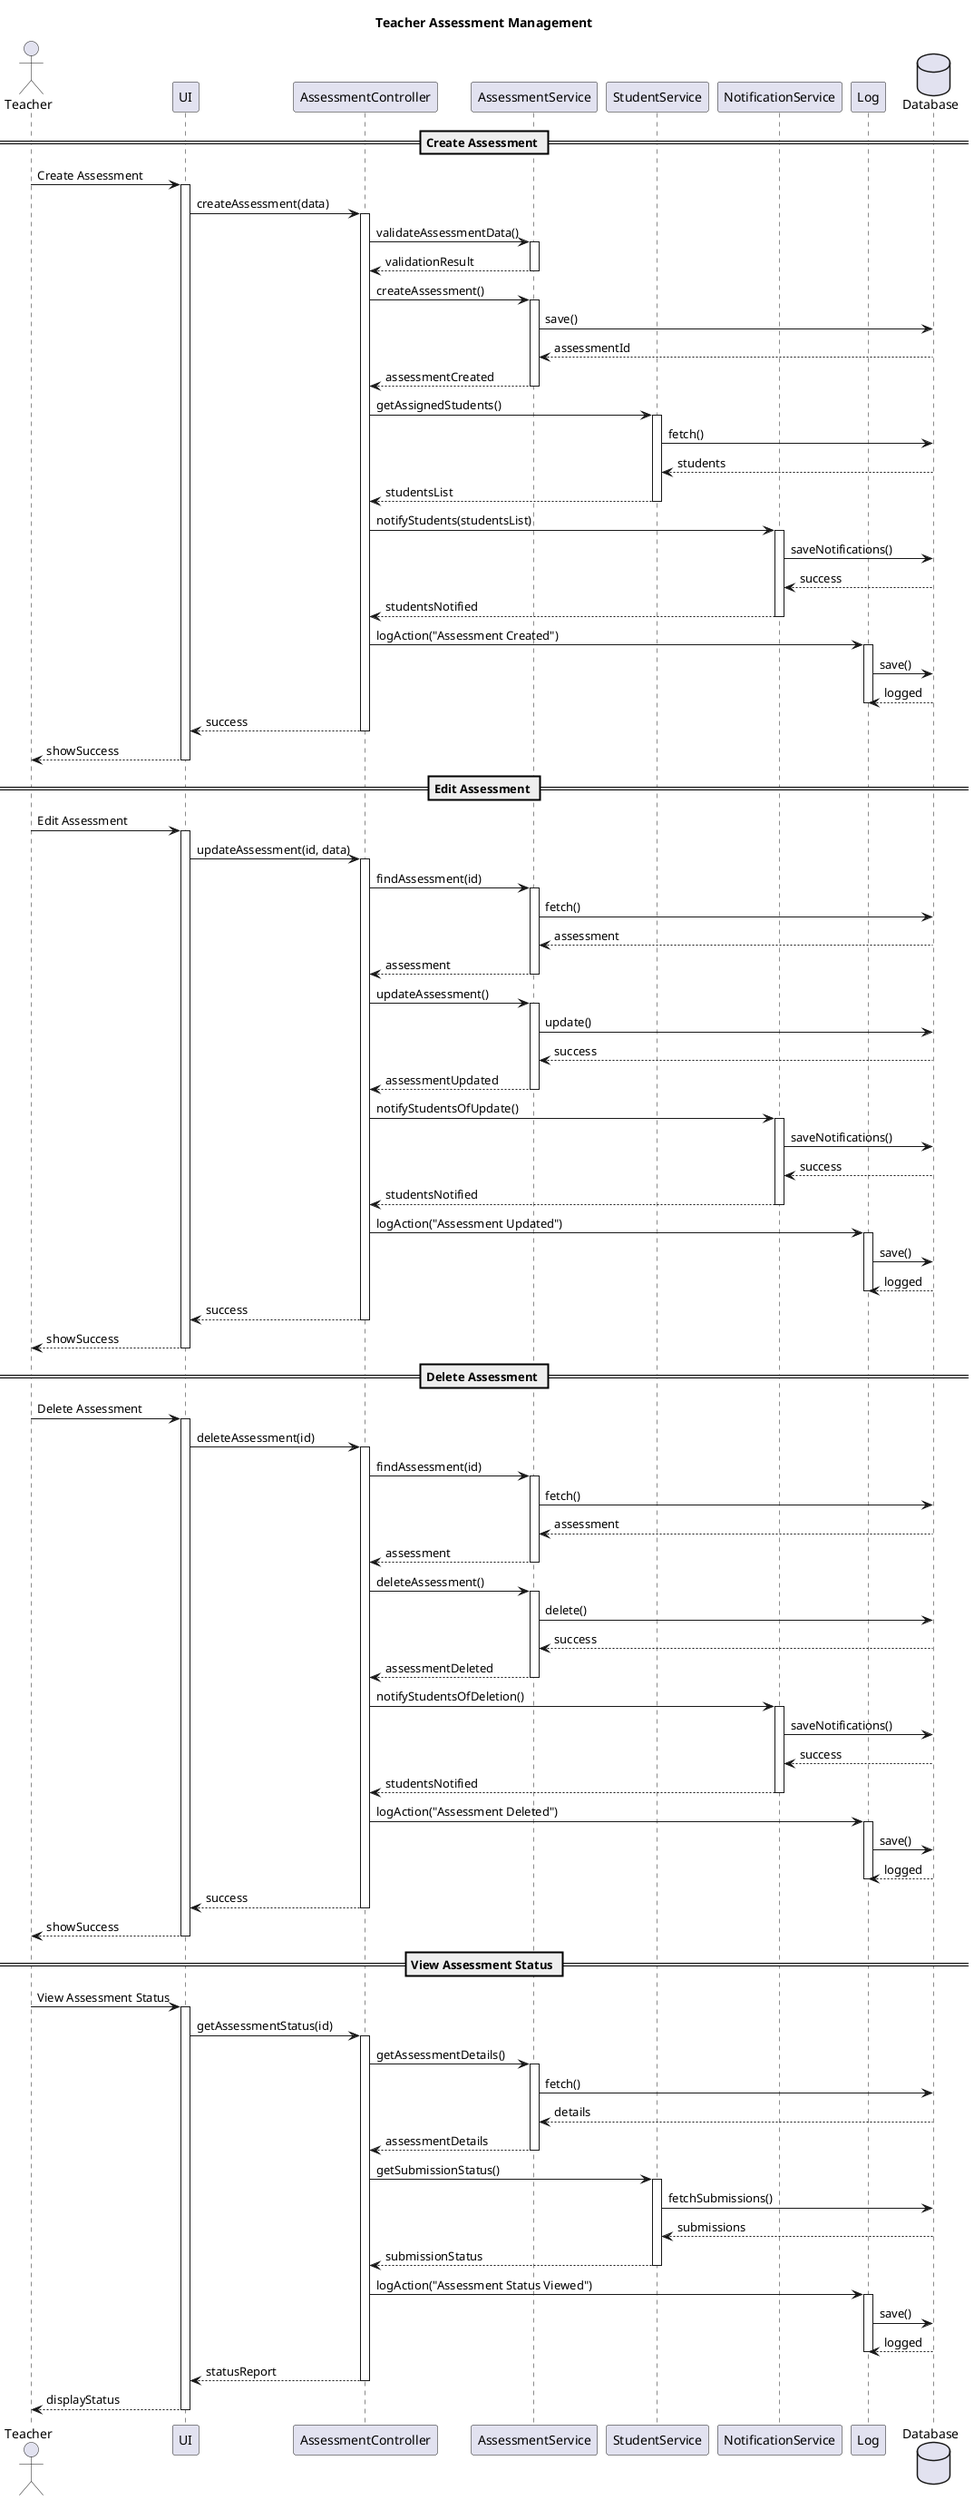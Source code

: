 @startuml Teacher Assessment Management
title Teacher Assessment Management

actor "Teacher" as T
participant "UI" as UI
participant "AssessmentController" as AC
participant "AssessmentService" as AS
participant "StudentService" as SS
participant "NotificationService" as NS
participant "Log" as L
database "Database" as DB

== Create Assessment ==
T -> UI: Create Assessment
activate UI
UI -> AC: createAssessment(data)
activate AC

AC -> AS: validateAssessmentData()
activate AS
AS --> AC: validationResult
deactivate AS

AC -> AS: createAssessment()
activate AS
AS -> DB: save()
DB --> AS: assessmentId
AS --> AC: assessmentCreated
deactivate AS

AC -> SS: getAssignedStudents()
activate SS
SS -> DB: fetch()
DB --> SS: students
SS --> AC: studentsList
deactivate SS

AC -> NS: notifyStudents(studentsList)
activate NS
NS -> DB: saveNotifications()
DB --> NS: success
NS --> AC: studentsNotified
deactivate NS

AC -> L: logAction("Assessment Created")
activate L
L -> DB: save()
DB --> L: logged
deactivate L

AC --> UI: success
deactivate AC
UI --> T: showSuccess
deactivate UI

== Edit Assessment ==
T -> UI: Edit Assessment
activate UI
UI -> AC: updateAssessment(id, data)
activate AC

AC -> AS: findAssessment(id)
activate AS
AS -> DB: fetch()
DB --> AS: assessment
AS --> AC: assessment
deactivate AS

AC -> AS: updateAssessment()
activate AS
AS -> DB: update()
DB --> AS: success
AS --> AC: assessmentUpdated
deactivate AS

AC -> NS: notifyStudentsOfUpdate()
activate NS
NS -> DB: saveNotifications()
DB --> NS: success
NS --> AC: studentsNotified
deactivate NS

AC -> L: logAction("Assessment Updated")
activate L
L -> DB: save()
DB --> L: logged
deactivate L

AC --> UI: success
deactivate AC
UI --> T: showSuccess
deactivate UI

== Delete Assessment ==
T -> UI: Delete Assessment
activate UI
UI -> AC: deleteAssessment(id)
activate AC

AC -> AS: findAssessment(id)
activate AS
AS -> DB: fetch()
DB --> AS: assessment
AS --> AC: assessment
deactivate AS

AC -> AS: deleteAssessment()
activate AS
AS -> DB: delete()
DB --> AS: success
AS --> AC: assessmentDeleted
deactivate AS

AC -> NS: notifyStudentsOfDeletion()
activate NS
NS -> DB: saveNotifications()
DB --> NS: success
NS --> AC: studentsNotified
deactivate NS

AC -> L: logAction("Assessment Deleted")
activate L
L -> DB: save()
DB --> L: logged
deactivate L

AC --> UI: success
deactivate AC
UI --> T: showSuccess
deactivate UI

== View Assessment Status ==
T -> UI: View Assessment Status
activate UI
UI -> AC: getAssessmentStatus(id)
activate AC

AC -> AS: getAssessmentDetails()
activate AS
AS -> DB: fetch()
DB --> AS: details
AS --> AC: assessmentDetails
deactivate AS

AC -> SS: getSubmissionStatus()
activate SS
SS -> DB: fetchSubmissions()
DB --> SS: submissions
SS --> AC: submissionStatus
deactivate SS

AC -> L: logAction("Assessment Status Viewed")
activate L
L -> DB: save()
DB --> L: logged
deactivate L

AC --> UI: statusReport
deactivate AC
UI --> T: displayStatus
deactivate UI

@enduml